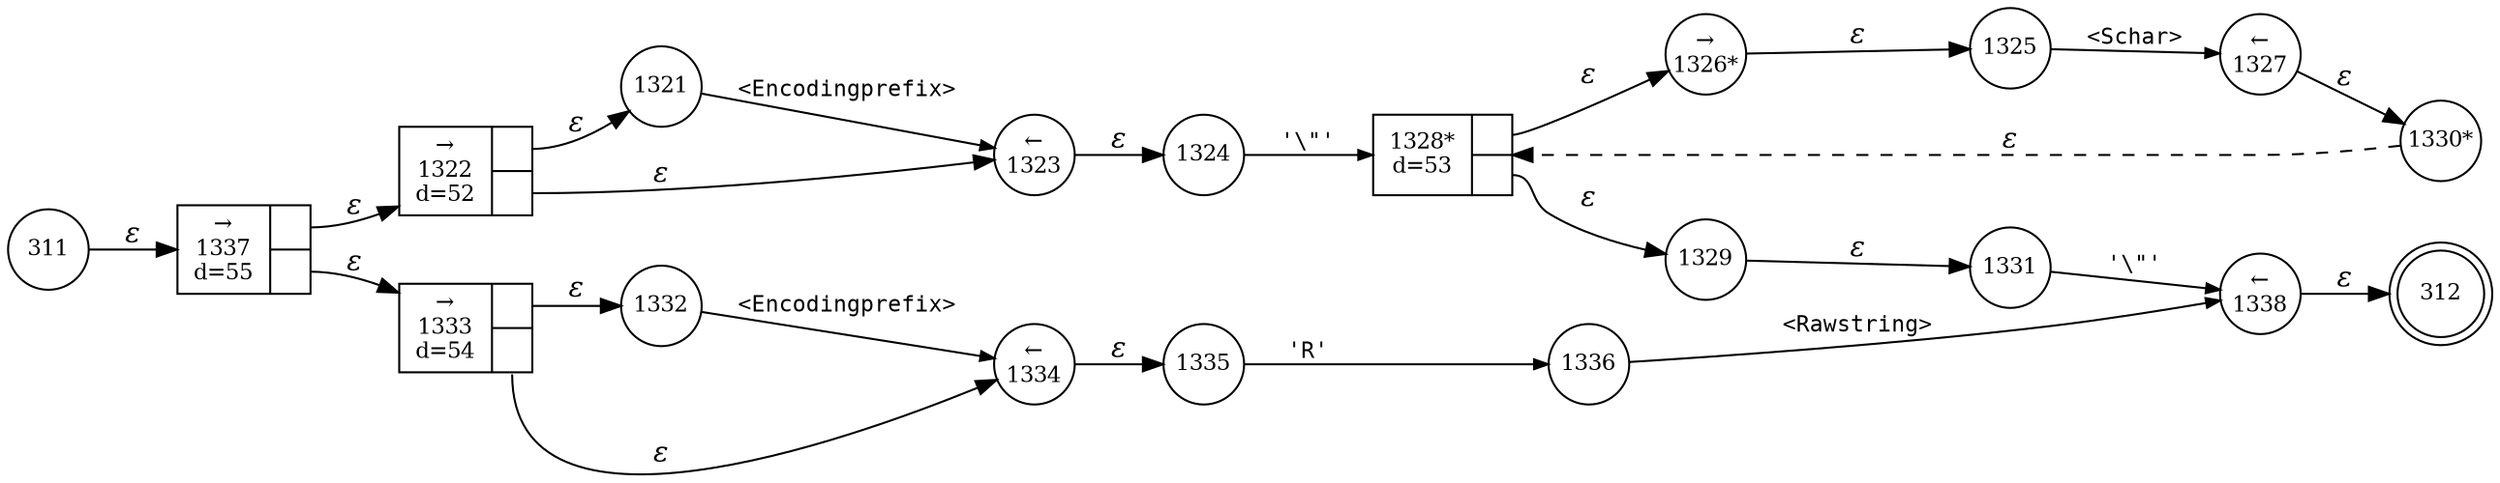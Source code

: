 digraph ATN {
rankdir=LR;
s312[fontsize=11, label="312", shape=doublecircle, fixedsize=true, width=.6];
s1321[fontsize=11,label="1321", shape=circle, fixedsize=true, width=.55, peripheries=1];
s1322[fontsize=11,label="{&rarr;\n1322\nd=52|{<p0>|<p1>}}", shape=record, fixedsize=false, peripheries=1];
s1323[fontsize=11,label="&larr;\n1323", shape=circle, fixedsize=true, width=.55, peripheries=1];
s1324[fontsize=11,label="1324", shape=circle, fixedsize=true, width=.55, peripheries=1];
s1325[fontsize=11,label="1325", shape=circle, fixedsize=true, width=.55, peripheries=1];
s1326[fontsize=11,label="&rarr;\n1326*", shape=circle, fixedsize=true, width=.55, peripheries=1];
s1327[fontsize=11,label="&larr;\n1327", shape=circle, fixedsize=true, width=.55, peripheries=1];
s1328[fontsize=11,label="{1328*\nd=53|{<p0>|<p1>}}", shape=record, fixedsize=false, peripheries=1];
s1329[fontsize=11,label="1329", shape=circle, fixedsize=true, width=.55, peripheries=1];
s1330[fontsize=11,label="1330*", shape=circle, fixedsize=true, width=.55, peripheries=1];
s1331[fontsize=11,label="1331", shape=circle, fixedsize=true, width=.55, peripheries=1];
s1332[fontsize=11,label="1332", shape=circle, fixedsize=true, width=.55, peripheries=1];
s1333[fontsize=11,label="{&rarr;\n1333\nd=54|{<p0>|<p1>}}", shape=record, fixedsize=false, peripheries=1];
s1334[fontsize=11,label="&larr;\n1334", shape=circle, fixedsize=true, width=.55, peripheries=1];
s311[fontsize=11,label="311", shape=circle, fixedsize=true, width=.55, peripheries=1];
s1335[fontsize=11,label="1335", shape=circle, fixedsize=true, width=.55, peripheries=1];
s1336[fontsize=11,label="1336", shape=circle, fixedsize=true, width=.55, peripheries=1];
s1337[fontsize=11,label="{&rarr;\n1337\nd=55|{<p0>|<p1>}}", shape=record, fixedsize=false, peripheries=1];
s1338[fontsize=11,label="&larr;\n1338", shape=circle, fixedsize=true, width=.55, peripheries=1];
s311 -> s1337 [fontname="Times-Italic", label="&epsilon;"];
s1337:p0 -> s1322 [fontname="Times-Italic", label="&epsilon;"];
s1337:p1 -> s1333 [fontname="Times-Italic", label="&epsilon;"];
s1322:p0 -> s1321 [fontname="Times-Italic", label="&epsilon;"];
s1322:p1 -> s1323 [fontname="Times-Italic", label="&epsilon;"];
s1333:p0 -> s1332 [fontname="Times-Italic", label="&epsilon;"];
s1333:p1 -> s1334 [fontname="Times-Italic", label="&epsilon;"];
s1321 -> s1323 [fontsize=11, fontname="Courier", arrowsize=.7, label = "<Encodingprefix>", arrowhead = normal];
s1323 -> s1324 [fontname="Times-Italic", label="&epsilon;"];
s1332 -> s1334 [fontsize=11, fontname="Courier", arrowsize=.7, label = "<Encodingprefix>", arrowhead = normal];
s1334 -> s1335 [fontname="Times-Italic", label="&epsilon;"];
s1324 -> s1328 [fontsize=11, fontname="Courier", arrowsize=.7, label = "'\\\"'", arrowhead = normal];
s1335 -> s1336 [fontsize=11, fontname="Courier", arrowsize=.7, label = "'R'", arrowhead = normal];
s1328:p0 -> s1326 [fontname="Times-Italic", label="&epsilon;"];
s1328:p1 -> s1329 [fontname="Times-Italic", label="&epsilon;"];
s1336 -> s1338 [fontsize=11, fontname="Courier", arrowsize=.7, label = "<Rawstring>", arrowhead = normal];
s1326 -> s1325 [fontname="Times-Italic", label="&epsilon;"];
s1329 -> s1331 [fontname="Times-Italic", label="&epsilon;"];
s1338 -> s312 [fontname="Times-Italic", label="&epsilon;"];
s1325 -> s1327 [fontsize=11, fontname="Courier", arrowsize=.7, label = "<Schar>", arrowhead = normal];
s1331 -> s1338 [fontsize=11, fontname="Courier", arrowsize=.7, label = "'\\\"'", arrowhead = normal];
s1327 -> s1330 [fontname="Times-Italic", label="&epsilon;"];
s1330 -> s1328 [fontname="Times-Italic", label="&epsilon;", style="dashed"];
}